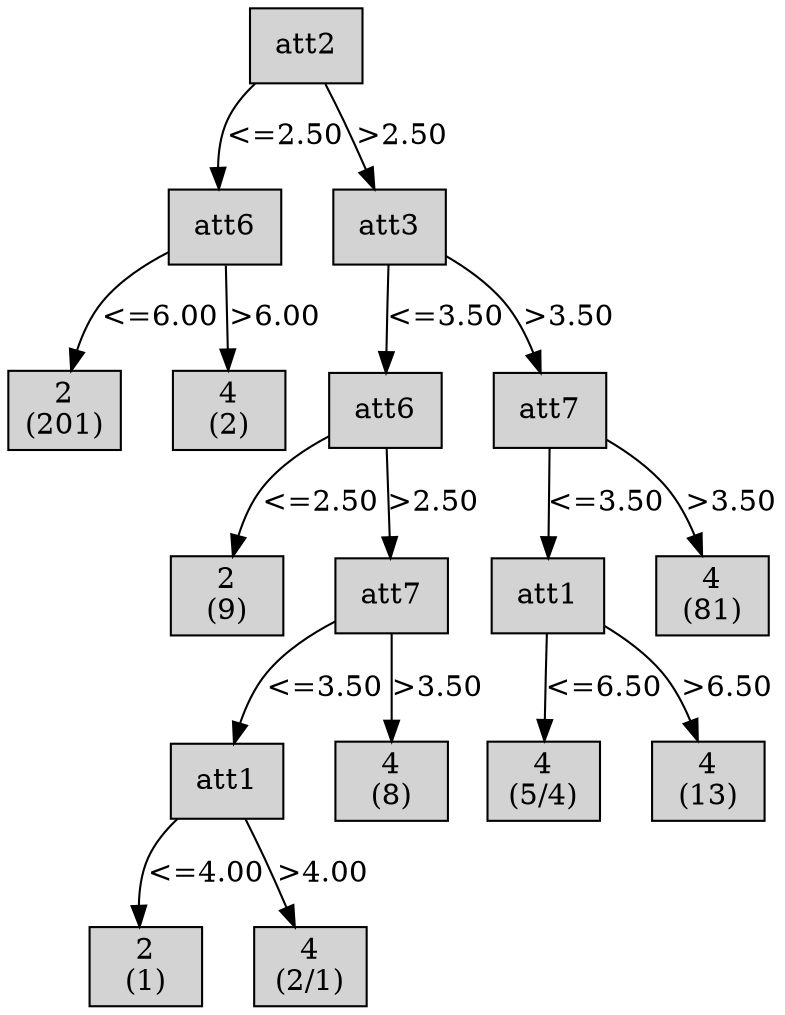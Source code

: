 digraph ID3_Tree {
"0" [shape=box, style=filled, label="att2
", weight=1]
"1" [shape=box, style=filled, label="att6
", weight=2]
0 -> 1 [ label = "<=2.50"];
"2" [shape=box, style=filled, label="2
(201)
", weight=3]
1 -> 2 [ label = "<=6.00"];
"3" [shape=box, style=filled, label="4
(2)
", weight=3]
1 -> 3 [ label = ">6.00"];
"4" [shape=box, style=filled, label="att3
", weight=2]
0 -> 4 [ label = ">2.50"];
"5" [shape=box, style=filled, label="att6
", weight=3]
4 -> 5 [ label = "<=3.50"];
"6" [shape=box, style=filled, label="2
(9)
", weight=4]
5 -> 6 [ label = "<=2.50"];
"7" [shape=box, style=filled, label="att7
", weight=4]
5 -> 7 [ label = ">2.50"];
"8" [shape=box, style=filled, label="att1
", weight=5]
7 -> 8 [ label = "<=3.50"];
"9" [shape=box, style=filled, label="2
(1)
", weight=6]
8 -> 9 [ label = "<=4.00"];
"10" [shape=box, style=filled, label="4
(2/1)
", weight=6]
8 -> 10 [ label = ">4.00"];
"11" [shape=box, style=filled, label="4
(8)
", weight=5]
7 -> 11 [ label = ">3.50"];
"12" [shape=box, style=filled, label="att7
", weight=3]
4 -> 12 [ label = ">3.50"];
"13" [shape=box, style=filled, label="att1
", weight=4]
12 -> 13 [ label = "<=3.50"];
"14" [shape=box, style=filled, label="4
(5/4)
", weight=5]
13 -> 14 [ label = "<=6.50"];
"15" [shape=box, style=filled, label="4
(13)
", weight=5]
13 -> 15 [ label = ">6.50"];
"16" [shape=box, style=filled, label="4
(81)
", weight=4]
12 -> 16 [ label = ">3.50"];
{rank=same; 0;};
{rank=same; 1;4;};
{rank=same; 2;3;5;12;};
{rank=same; 6;7;13;16;};
{rank=same; 8;11;14;15;};
{rank=same; 9;10;};
}